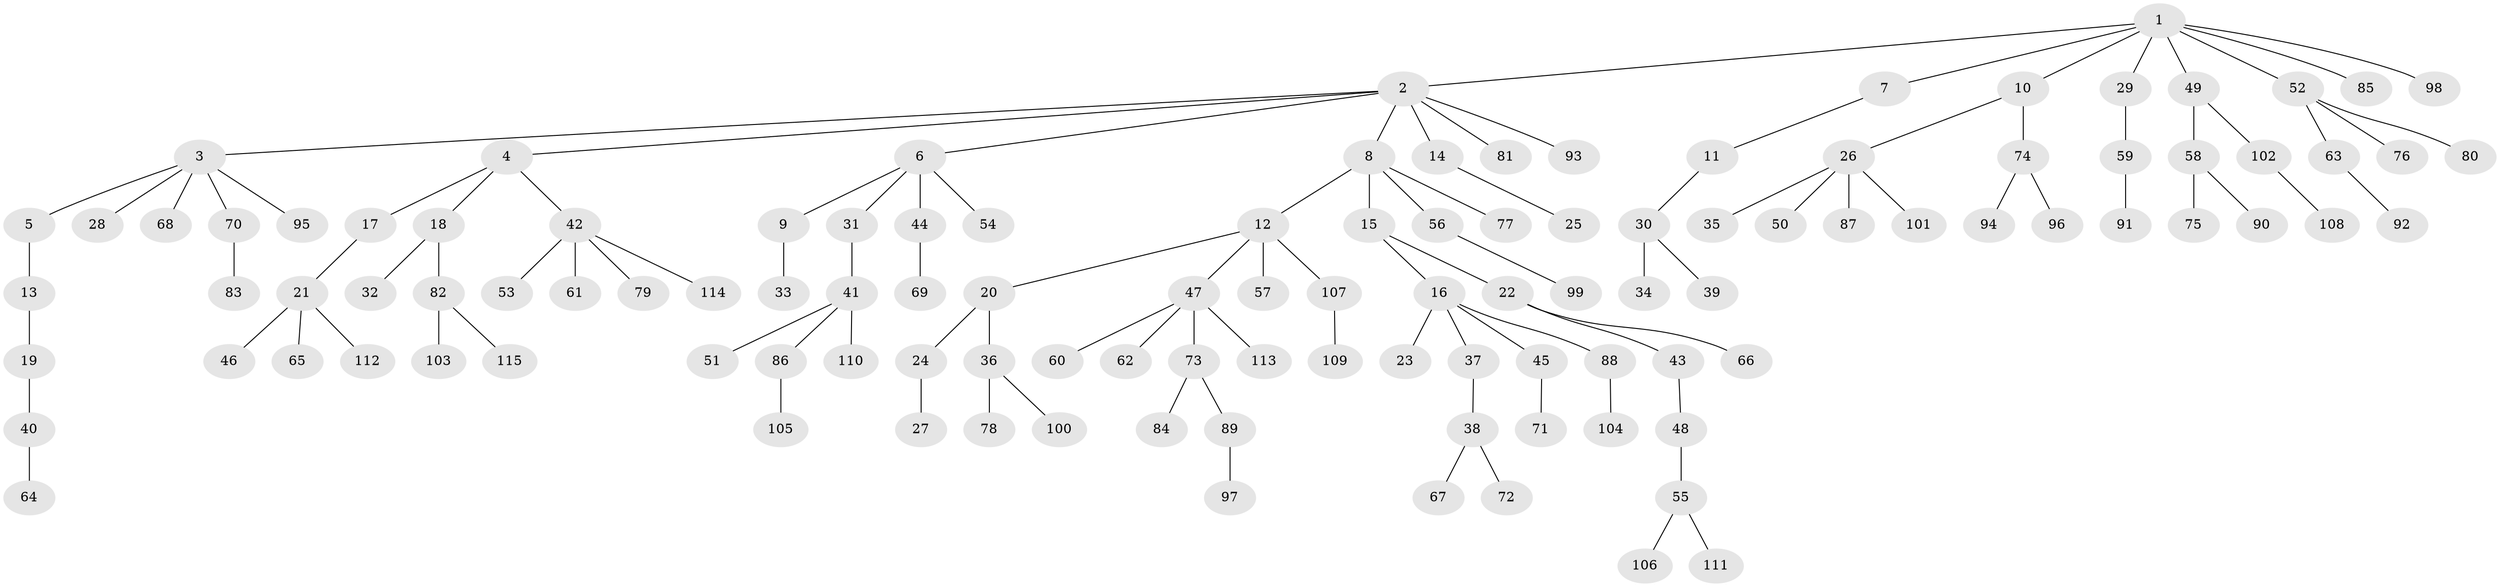 // Generated by graph-tools (version 1.1) at 2025/11/02/27/25 16:11:27]
// undirected, 115 vertices, 114 edges
graph export_dot {
graph [start="1"]
  node [color=gray90,style=filled];
  1;
  2;
  3;
  4;
  5;
  6;
  7;
  8;
  9;
  10;
  11;
  12;
  13;
  14;
  15;
  16;
  17;
  18;
  19;
  20;
  21;
  22;
  23;
  24;
  25;
  26;
  27;
  28;
  29;
  30;
  31;
  32;
  33;
  34;
  35;
  36;
  37;
  38;
  39;
  40;
  41;
  42;
  43;
  44;
  45;
  46;
  47;
  48;
  49;
  50;
  51;
  52;
  53;
  54;
  55;
  56;
  57;
  58;
  59;
  60;
  61;
  62;
  63;
  64;
  65;
  66;
  67;
  68;
  69;
  70;
  71;
  72;
  73;
  74;
  75;
  76;
  77;
  78;
  79;
  80;
  81;
  82;
  83;
  84;
  85;
  86;
  87;
  88;
  89;
  90;
  91;
  92;
  93;
  94;
  95;
  96;
  97;
  98;
  99;
  100;
  101;
  102;
  103;
  104;
  105;
  106;
  107;
  108;
  109;
  110;
  111;
  112;
  113;
  114;
  115;
  1 -- 2;
  1 -- 7;
  1 -- 10;
  1 -- 29;
  1 -- 49;
  1 -- 52;
  1 -- 85;
  1 -- 98;
  2 -- 3;
  2 -- 4;
  2 -- 6;
  2 -- 8;
  2 -- 14;
  2 -- 81;
  2 -- 93;
  3 -- 5;
  3 -- 28;
  3 -- 68;
  3 -- 70;
  3 -- 95;
  4 -- 17;
  4 -- 18;
  4 -- 42;
  5 -- 13;
  6 -- 9;
  6 -- 31;
  6 -- 44;
  6 -- 54;
  7 -- 11;
  8 -- 12;
  8 -- 15;
  8 -- 56;
  8 -- 77;
  9 -- 33;
  10 -- 26;
  10 -- 74;
  11 -- 30;
  12 -- 20;
  12 -- 47;
  12 -- 57;
  12 -- 107;
  13 -- 19;
  14 -- 25;
  15 -- 16;
  15 -- 22;
  16 -- 23;
  16 -- 37;
  16 -- 45;
  16 -- 88;
  17 -- 21;
  18 -- 32;
  18 -- 82;
  19 -- 40;
  20 -- 24;
  20 -- 36;
  21 -- 46;
  21 -- 65;
  21 -- 112;
  22 -- 43;
  22 -- 66;
  24 -- 27;
  26 -- 35;
  26 -- 50;
  26 -- 87;
  26 -- 101;
  29 -- 59;
  30 -- 34;
  30 -- 39;
  31 -- 41;
  36 -- 78;
  36 -- 100;
  37 -- 38;
  38 -- 67;
  38 -- 72;
  40 -- 64;
  41 -- 51;
  41 -- 86;
  41 -- 110;
  42 -- 53;
  42 -- 61;
  42 -- 79;
  42 -- 114;
  43 -- 48;
  44 -- 69;
  45 -- 71;
  47 -- 60;
  47 -- 62;
  47 -- 73;
  47 -- 113;
  48 -- 55;
  49 -- 58;
  49 -- 102;
  52 -- 63;
  52 -- 76;
  52 -- 80;
  55 -- 106;
  55 -- 111;
  56 -- 99;
  58 -- 75;
  58 -- 90;
  59 -- 91;
  63 -- 92;
  70 -- 83;
  73 -- 84;
  73 -- 89;
  74 -- 94;
  74 -- 96;
  82 -- 103;
  82 -- 115;
  86 -- 105;
  88 -- 104;
  89 -- 97;
  102 -- 108;
  107 -- 109;
}
